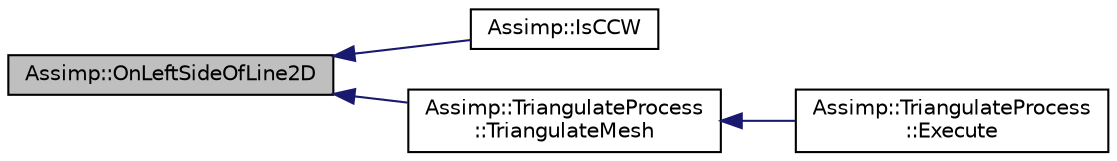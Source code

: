 digraph "Assimp::OnLeftSideOfLine2D"
{
  edge [fontname="Helvetica",fontsize="10",labelfontname="Helvetica",labelfontsize="10"];
  node [fontname="Helvetica",fontsize="10",shape=record];
  rankdir="LR";
  Node1 [label="Assimp::OnLeftSideOfLine2D",height=0.2,width=0.4,color="black", fillcolor="grey75", style="filled", fontcolor="black"];
  Node1 -> Node2 [dir="back",color="midnightblue",fontsize="10",style="solid",fontname="Helvetica"];
  Node2 [label="Assimp::IsCCW",height=0.2,width=0.4,color="black", fillcolor="white", style="filled",URL="$namespace_assimp.html#a8d01c8219b0bc01a2ecf0012ed671889"];
  Node1 -> Node3 [dir="back",color="midnightblue",fontsize="10",style="solid",fontname="Helvetica"];
  Node3 [label="Assimp::TriangulateProcess\l::TriangulateMesh",height=0.2,width=0.4,color="black", fillcolor="white", style="filled",URL="$class_assimp_1_1_triangulate_process.html#a2e91bcc01ea525013fd1f223db15134c"];
  Node3 -> Node4 [dir="back",color="midnightblue",fontsize="10",style="solid",fontname="Helvetica"];
  Node4 [label="Assimp::TriangulateProcess\l::Execute",height=0.2,width=0.4,color="black", fillcolor="white", style="filled",URL="$class_assimp_1_1_triangulate_process.html#ac35ab886c3ca3b7b5bf5ca35c8a45429"];
}
